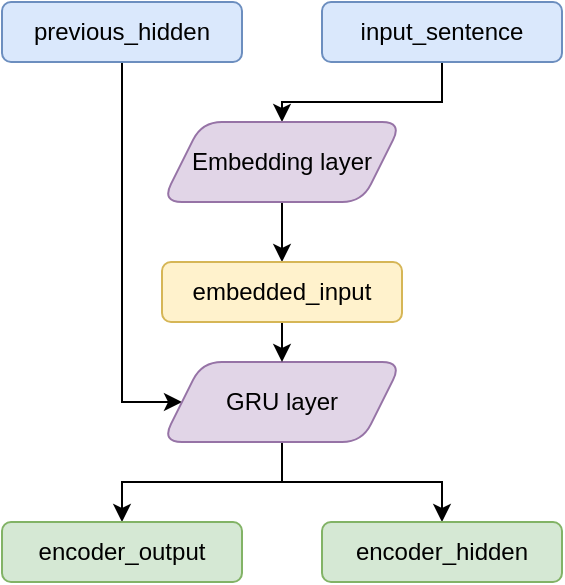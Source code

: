 <mxfile version="15.9.4"><diagram id="NT1qRw5uzXevfvQOd2tE" name="Page-1"><mxGraphModel dx="782" dy="460" grid="1" gridSize="10" guides="1" tooltips="1" connect="1" arrows="1" fold="1" page="1" pageScale="1" pageWidth="827" pageHeight="1169" math="0" shadow="0"><root><mxCell id="0"/><mxCell id="1" parent="0"/><mxCell id="1LfoxZWmx_X9FCAGYHKO-17" style="edgeStyle=orthogonalEdgeStyle;rounded=0;orthogonalLoop=1;jettySize=auto;html=1;exitX=0.5;exitY=1;exitDx=0;exitDy=0;entryX=0;entryY=0.5;entryDx=0;entryDy=0;" edge="1" parent="1" source="1LfoxZWmx_X9FCAGYHKO-1" target="1LfoxZWmx_X9FCAGYHKO-6"><mxGeometry relative="1" as="geometry"><Array as="points"><mxPoint x="260" y="380"/></Array></mxGeometry></mxCell><mxCell id="1LfoxZWmx_X9FCAGYHKO-1" value="previous_hidden" style="rounded=1;whiteSpace=wrap;html=1;fillColor=#dae8fc;strokeColor=#6c8ebf;" vertex="1" parent="1"><mxGeometry x="200" y="180" width="120" height="30" as="geometry"/></mxCell><mxCell id="1LfoxZWmx_X9FCAGYHKO-15" style="edgeStyle=orthogonalEdgeStyle;rounded=0;orthogonalLoop=1;jettySize=auto;html=1;exitX=0.5;exitY=1;exitDx=0;exitDy=0;entryX=0.5;entryY=0;entryDx=0;entryDy=0;" edge="1" parent="1" source="1LfoxZWmx_X9FCAGYHKO-2" target="1LfoxZWmx_X9FCAGYHKO-4"><mxGeometry relative="1" as="geometry"/></mxCell><mxCell id="1LfoxZWmx_X9FCAGYHKO-2" value="input_sentence" style="rounded=1;whiteSpace=wrap;html=1;fillColor=#dae8fc;strokeColor=#6c8ebf;" vertex="1" parent="1"><mxGeometry x="360" y="180" width="120" height="30" as="geometry"/></mxCell><mxCell id="1LfoxZWmx_X9FCAGYHKO-14" style="edgeStyle=orthogonalEdgeStyle;rounded=0;orthogonalLoop=1;jettySize=auto;html=1;exitX=0.5;exitY=1;exitDx=0;exitDy=0;" edge="1" parent="1" source="1LfoxZWmx_X9FCAGYHKO-4" target="1LfoxZWmx_X9FCAGYHKO-7"><mxGeometry relative="1" as="geometry"/></mxCell><mxCell id="1LfoxZWmx_X9FCAGYHKO-4" value="Embedding layer" style="shape=parallelogram;perimeter=parallelogramPerimeter;whiteSpace=wrap;html=1;fixedSize=1;rounded=1;glass=0;fillColor=#e1d5e7;strokeColor=#9673a6;" vertex="1" parent="1"><mxGeometry x="280" y="240" width="120" height="40" as="geometry"/></mxCell><mxCell id="1LfoxZWmx_X9FCAGYHKO-12" style="edgeStyle=orthogonalEdgeStyle;rounded=0;orthogonalLoop=1;jettySize=auto;html=1;exitX=0.5;exitY=1;exitDx=0;exitDy=0;" edge="1" parent="1" source="1LfoxZWmx_X9FCAGYHKO-6" target="1LfoxZWmx_X9FCAGYHKO-8"><mxGeometry relative="1" as="geometry"/></mxCell><mxCell id="1LfoxZWmx_X9FCAGYHKO-13" style="edgeStyle=orthogonalEdgeStyle;rounded=0;orthogonalLoop=1;jettySize=auto;html=1;entryX=0.5;entryY=0;entryDx=0;entryDy=0;" edge="1" parent="1" source="1LfoxZWmx_X9FCAGYHKO-6" target="1LfoxZWmx_X9FCAGYHKO-9"><mxGeometry relative="1" as="geometry"/></mxCell><mxCell id="1LfoxZWmx_X9FCAGYHKO-6" value="GRU layer" style="shape=parallelogram;perimeter=parallelogramPerimeter;whiteSpace=wrap;html=1;fixedSize=1;rounded=1;glass=0;fillColor=#e1d5e7;strokeColor=#9673a6;" vertex="1" parent="1"><mxGeometry x="280" y="360" width="120" height="40" as="geometry"/></mxCell><mxCell id="1LfoxZWmx_X9FCAGYHKO-11" style="edgeStyle=orthogonalEdgeStyle;rounded=0;orthogonalLoop=1;jettySize=auto;html=1;exitX=0.5;exitY=1;exitDx=0;exitDy=0;entryX=0.5;entryY=0;entryDx=0;entryDy=0;" edge="1" parent="1" source="1LfoxZWmx_X9FCAGYHKO-7" target="1LfoxZWmx_X9FCAGYHKO-6"><mxGeometry relative="1" as="geometry"/></mxCell><mxCell id="1LfoxZWmx_X9FCAGYHKO-7" value="embedded_input" style="rounded=1;whiteSpace=wrap;html=1;fillColor=#fff2cc;strokeColor=#d6b656;" vertex="1" parent="1"><mxGeometry x="280" y="310" width="120" height="30" as="geometry"/></mxCell><mxCell id="1LfoxZWmx_X9FCAGYHKO-8" value="encoder_output" style="rounded=1;whiteSpace=wrap;html=1;fillColor=#d5e8d4;strokeColor=#82b366;" vertex="1" parent="1"><mxGeometry x="200" y="440" width="120" height="30" as="geometry"/></mxCell><mxCell id="1LfoxZWmx_X9FCAGYHKO-9" value="encoder_hidden" style="rounded=1;whiteSpace=wrap;html=1;fillColor=#d5e8d4;strokeColor=#82b366;" vertex="1" parent="1"><mxGeometry x="360" y="440" width="120" height="30" as="geometry"/></mxCell></root></mxGraphModel></diagram></mxfile>